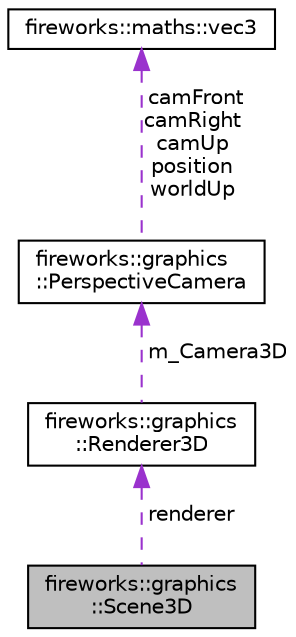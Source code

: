 digraph "fireworks::graphics::Scene3D"
{
 // LATEX_PDF_SIZE
  edge [fontname="Helvetica",fontsize="10",labelfontname="Helvetica",labelfontsize="10"];
  node [fontname="Helvetica",fontsize="10",shape=record];
  Node1 [label="fireworks::graphics\l::Scene3D",height=0.2,width=0.4,color="black", fillcolor="grey75", style="filled", fontcolor="black",tooltip="The scene object that contains information about the 3d rendering and renderables objects."];
  Node2 -> Node1 [dir="back",color="darkorchid3",fontsize="10",style="dashed",label=" renderer" ,fontname="Helvetica"];
  Node2 [label="fireworks::graphics\l::Renderer3D",height=0.2,width=0.4,color="black", fillcolor="white", style="filled",URL="$classfireworks_1_1graphics_1_1_renderer3_d.html",tooltip="Forward declaration of the graphics::Renderable3D."];
  Node3 -> Node2 [dir="back",color="darkorchid3",fontsize="10",style="dashed",label=" m_Camera3D" ,fontname="Helvetica"];
  Node3 [label="fireworks::graphics\l::PerspectiveCamera",height=0.2,width=0.4,color="black", fillcolor="white", style="filled",URL="$classfireworks_1_1graphics_1_1_perspective_camera.html",tooltip="A perspective camera to view objects in perspective projection."];
  Node4 -> Node3 [dir="back",color="darkorchid3",fontsize="10",style="dashed",label=" camFront\ncamRight\ncamUp\nposition\nworldUp" ,fontname="Helvetica"];
  Node4 [label="fireworks::maths::vec3",height=0.2,width=0.4,color="black", fillcolor="white", style="filled",URL="$structfireworks_1_1maths_1_1vec3.html",tooltip=" "];
}
